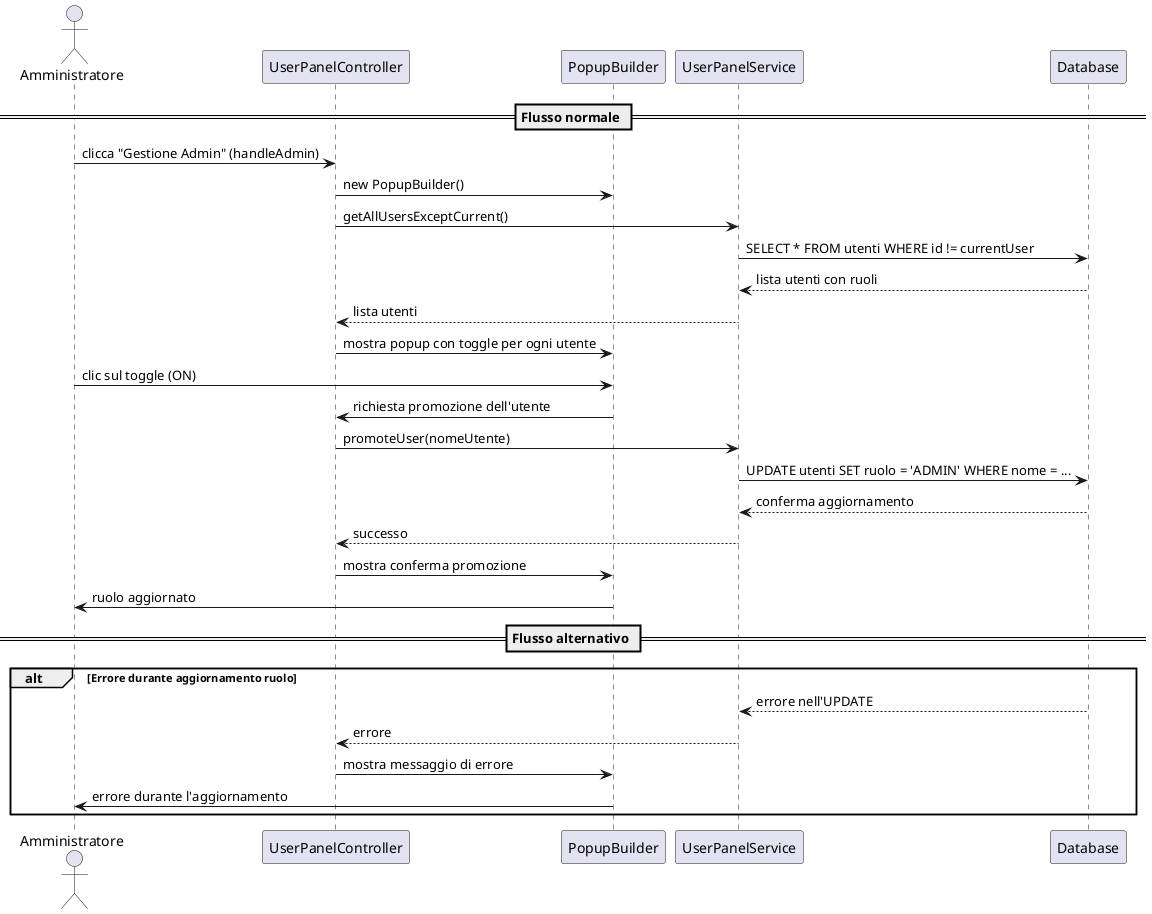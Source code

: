 @startuml
actor Amministratore
participant "UserPanelController" as Controller
participant "PopupBuilder" as UI
participant "UserPanelService" as Gestore
participant "Database" as DB

== Flusso normale ==
Amministratore -> Controller : clicca "Gestione Admin" (handleAdmin)
Controller -> UI : new PopupBuilder()
Controller -> Gestore : getAllUsersExceptCurrent()
Gestore -> DB : SELECT * FROM utenti WHERE id != currentUser
DB --> Gestore : lista utenti con ruoli
Gestore --> Controller : lista utenti
Controller -> UI : mostra popup con toggle per ogni utente

Amministratore -> UI : clic sul toggle (ON)
UI -> Controller : richiesta promozione dell'utente
Controller -> Gestore : promoteUser(nomeUtente)
Gestore -> DB : UPDATE utenti SET ruolo = 'ADMIN' WHERE nome = ...
DB --> Gestore : conferma aggiornamento
Gestore --> Controller : successo
Controller -> UI : mostra conferma promozione
UI -> Amministratore : ruolo aggiornato

== Flusso alternativo ==
alt Errore durante aggiornamento ruolo
    DB --> Gestore : errore nell'UPDATE
    Gestore --> Controller : errore
    Controller -> UI : mostra messaggio di errore
    UI -> Amministratore : errore durante l'aggiornamento
end
@enduml